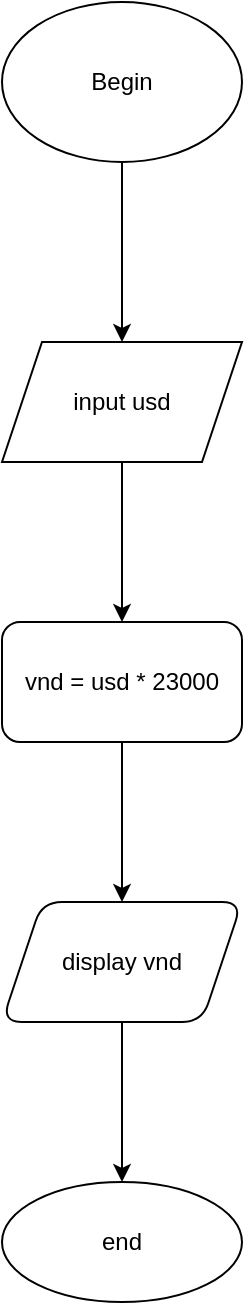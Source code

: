 <mxfile version="17.4.0" type="github">
  <diagram id="1gicyLAdaJrF_YQOs0r6" name="Page-1">
    <mxGraphModel dx="1422" dy="754" grid="1" gridSize="10" guides="1" tooltips="1" connect="1" arrows="1" fold="1" page="1" pageScale="1" pageWidth="827" pageHeight="1169" math="0" shadow="0">
      <root>
        <mxCell id="0" />
        <mxCell id="1" parent="0" />
        <mxCell id="vG19I9Uy44UnKp6bqrY8-3" value="" style="edgeStyle=orthogonalEdgeStyle;rounded=0;orthogonalLoop=1;jettySize=auto;html=1;" edge="1" parent="1" source="vG19I9Uy44UnKp6bqrY8-1" target="vG19I9Uy44UnKp6bqrY8-2">
          <mxGeometry relative="1" as="geometry" />
        </mxCell>
        <mxCell id="vG19I9Uy44UnKp6bqrY8-1" value="Begin" style="ellipse;whiteSpace=wrap;html=1;" vertex="1" parent="1">
          <mxGeometry x="354" y="30" width="120" height="80" as="geometry" />
        </mxCell>
        <mxCell id="vG19I9Uy44UnKp6bqrY8-5" value="" style="edgeStyle=orthogonalEdgeStyle;rounded=0;orthogonalLoop=1;jettySize=auto;html=1;" edge="1" parent="1" source="vG19I9Uy44UnKp6bqrY8-2" target="vG19I9Uy44UnKp6bqrY8-4">
          <mxGeometry relative="1" as="geometry" />
        </mxCell>
        <mxCell id="vG19I9Uy44UnKp6bqrY8-2" value="input usd" style="shape=parallelogram;perimeter=parallelogramPerimeter;whiteSpace=wrap;html=1;fixedSize=1;" vertex="1" parent="1">
          <mxGeometry x="354" y="200" width="120" height="60" as="geometry" />
        </mxCell>
        <mxCell id="vG19I9Uy44UnKp6bqrY8-9" value="" style="edgeStyle=orthogonalEdgeStyle;rounded=0;orthogonalLoop=1;jettySize=auto;html=1;" edge="1" parent="1" source="vG19I9Uy44UnKp6bqrY8-4" target="vG19I9Uy44UnKp6bqrY8-8">
          <mxGeometry relative="1" as="geometry" />
        </mxCell>
        <mxCell id="vG19I9Uy44UnKp6bqrY8-4" value="vnd = usd * 23000" style="rounded=1;whiteSpace=wrap;html=1;" vertex="1" parent="1">
          <mxGeometry x="354" y="340" width="120" height="60" as="geometry" />
        </mxCell>
        <mxCell id="vG19I9Uy44UnKp6bqrY8-11" value="" style="edgeStyle=orthogonalEdgeStyle;rounded=0;orthogonalLoop=1;jettySize=auto;html=1;" edge="1" parent="1" source="vG19I9Uy44UnKp6bqrY8-8" target="vG19I9Uy44UnKp6bqrY8-10">
          <mxGeometry relative="1" as="geometry" />
        </mxCell>
        <mxCell id="vG19I9Uy44UnKp6bqrY8-8" value="display vnd" style="shape=parallelogram;perimeter=parallelogramPerimeter;whiteSpace=wrap;html=1;fixedSize=1;rounded=1;" vertex="1" parent="1">
          <mxGeometry x="354" y="480" width="120" height="60" as="geometry" />
        </mxCell>
        <mxCell id="vG19I9Uy44UnKp6bqrY8-10" value="end" style="ellipse;whiteSpace=wrap;html=1;rounded=1;" vertex="1" parent="1">
          <mxGeometry x="354" y="620" width="120" height="60" as="geometry" />
        </mxCell>
      </root>
    </mxGraphModel>
  </diagram>
</mxfile>
